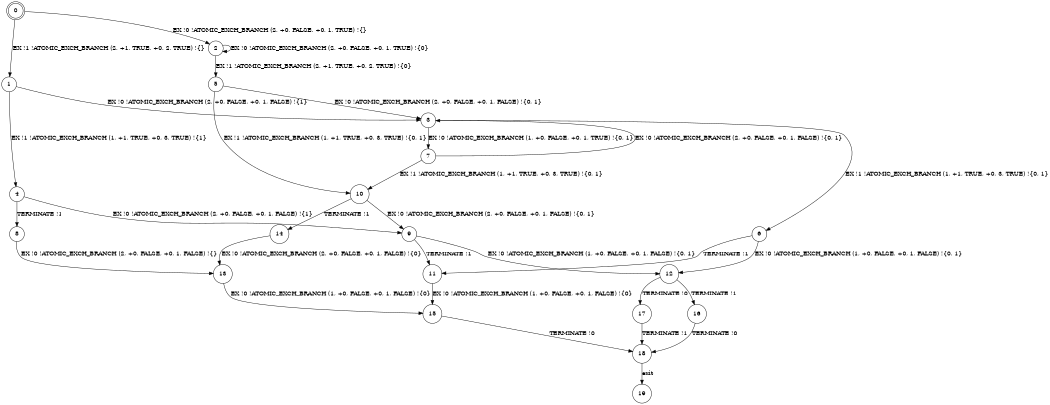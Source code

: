 digraph BCG {
size = "7, 10.5";
center = TRUE;
node [shape = circle];
0 [peripheries = 2];
0 -> 1 [label = "EX !1 !ATOMIC_EXCH_BRANCH (2, +1, TRUE, +0, 2, TRUE) !{}"];
0 -> 2 [label = "EX !0 !ATOMIC_EXCH_BRANCH (2, +0, FALSE, +0, 1, TRUE) !{}"];
1 -> 3 [label = "EX !0 !ATOMIC_EXCH_BRANCH (2, +0, FALSE, +0, 1, FALSE) !{1}"];
1 -> 4 [label = "EX !1 !ATOMIC_EXCH_BRANCH (1, +1, TRUE, +0, 3, TRUE) !{1}"];
2 -> 5 [label = "EX !1 !ATOMIC_EXCH_BRANCH (2, +1, TRUE, +0, 2, TRUE) !{0}"];
2 -> 2 [label = "EX !0 !ATOMIC_EXCH_BRANCH (2, +0, FALSE, +0, 1, TRUE) !{0}"];
3 -> 6 [label = "EX !1 !ATOMIC_EXCH_BRANCH (1, +1, TRUE, +0, 3, TRUE) !{0, 1}"];
3 -> 7 [label = "EX !0 !ATOMIC_EXCH_BRANCH (1, +0, FALSE, +0, 1, TRUE) !{0, 1}"];
4 -> 8 [label = "TERMINATE !1"];
4 -> 9 [label = "EX !0 !ATOMIC_EXCH_BRANCH (2, +0, FALSE, +0, 1, FALSE) !{1}"];
5 -> 10 [label = "EX !1 !ATOMIC_EXCH_BRANCH (1, +1, TRUE, +0, 3, TRUE) !{0, 1}"];
5 -> 3 [label = "EX !0 !ATOMIC_EXCH_BRANCH (2, +0, FALSE, +0, 1, FALSE) !{0, 1}"];
6 -> 11 [label = "TERMINATE !1"];
6 -> 12 [label = "EX !0 !ATOMIC_EXCH_BRANCH (1, +0, FALSE, +0, 1, FALSE) !{0, 1}"];
7 -> 10 [label = "EX !1 !ATOMIC_EXCH_BRANCH (1, +1, TRUE, +0, 3, TRUE) !{0, 1}"];
7 -> 3 [label = "EX !0 !ATOMIC_EXCH_BRANCH (2, +0, FALSE, +0, 1, FALSE) !{0, 1}"];
8 -> 13 [label = "EX !0 !ATOMIC_EXCH_BRANCH (2, +0, FALSE, +0, 1, FALSE) !{}"];
9 -> 11 [label = "TERMINATE !1"];
9 -> 12 [label = "EX !0 !ATOMIC_EXCH_BRANCH (1, +0, FALSE, +0, 1, FALSE) !{0, 1}"];
10 -> 14 [label = "TERMINATE !1"];
10 -> 9 [label = "EX !0 !ATOMIC_EXCH_BRANCH (2, +0, FALSE, +0, 1, FALSE) !{0, 1}"];
11 -> 15 [label = "EX !0 !ATOMIC_EXCH_BRANCH (1, +0, FALSE, +0, 1, FALSE) !{0}"];
12 -> 16 [label = "TERMINATE !1"];
12 -> 17 [label = "TERMINATE !0"];
13 -> 15 [label = "EX !0 !ATOMIC_EXCH_BRANCH (1, +0, FALSE, +0, 1, FALSE) !{0}"];
14 -> 13 [label = "EX !0 !ATOMIC_EXCH_BRANCH (2, +0, FALSE, +0, 1, FALSE) !{0}"];
15 -> 18 [label = "TERMINATE !0"];
16 -> 18 [label = "TERMINATE !0"];
17 -> 18 [label = "TERMINATE !1"];
18 -> 19 [label = "exit"];
}
